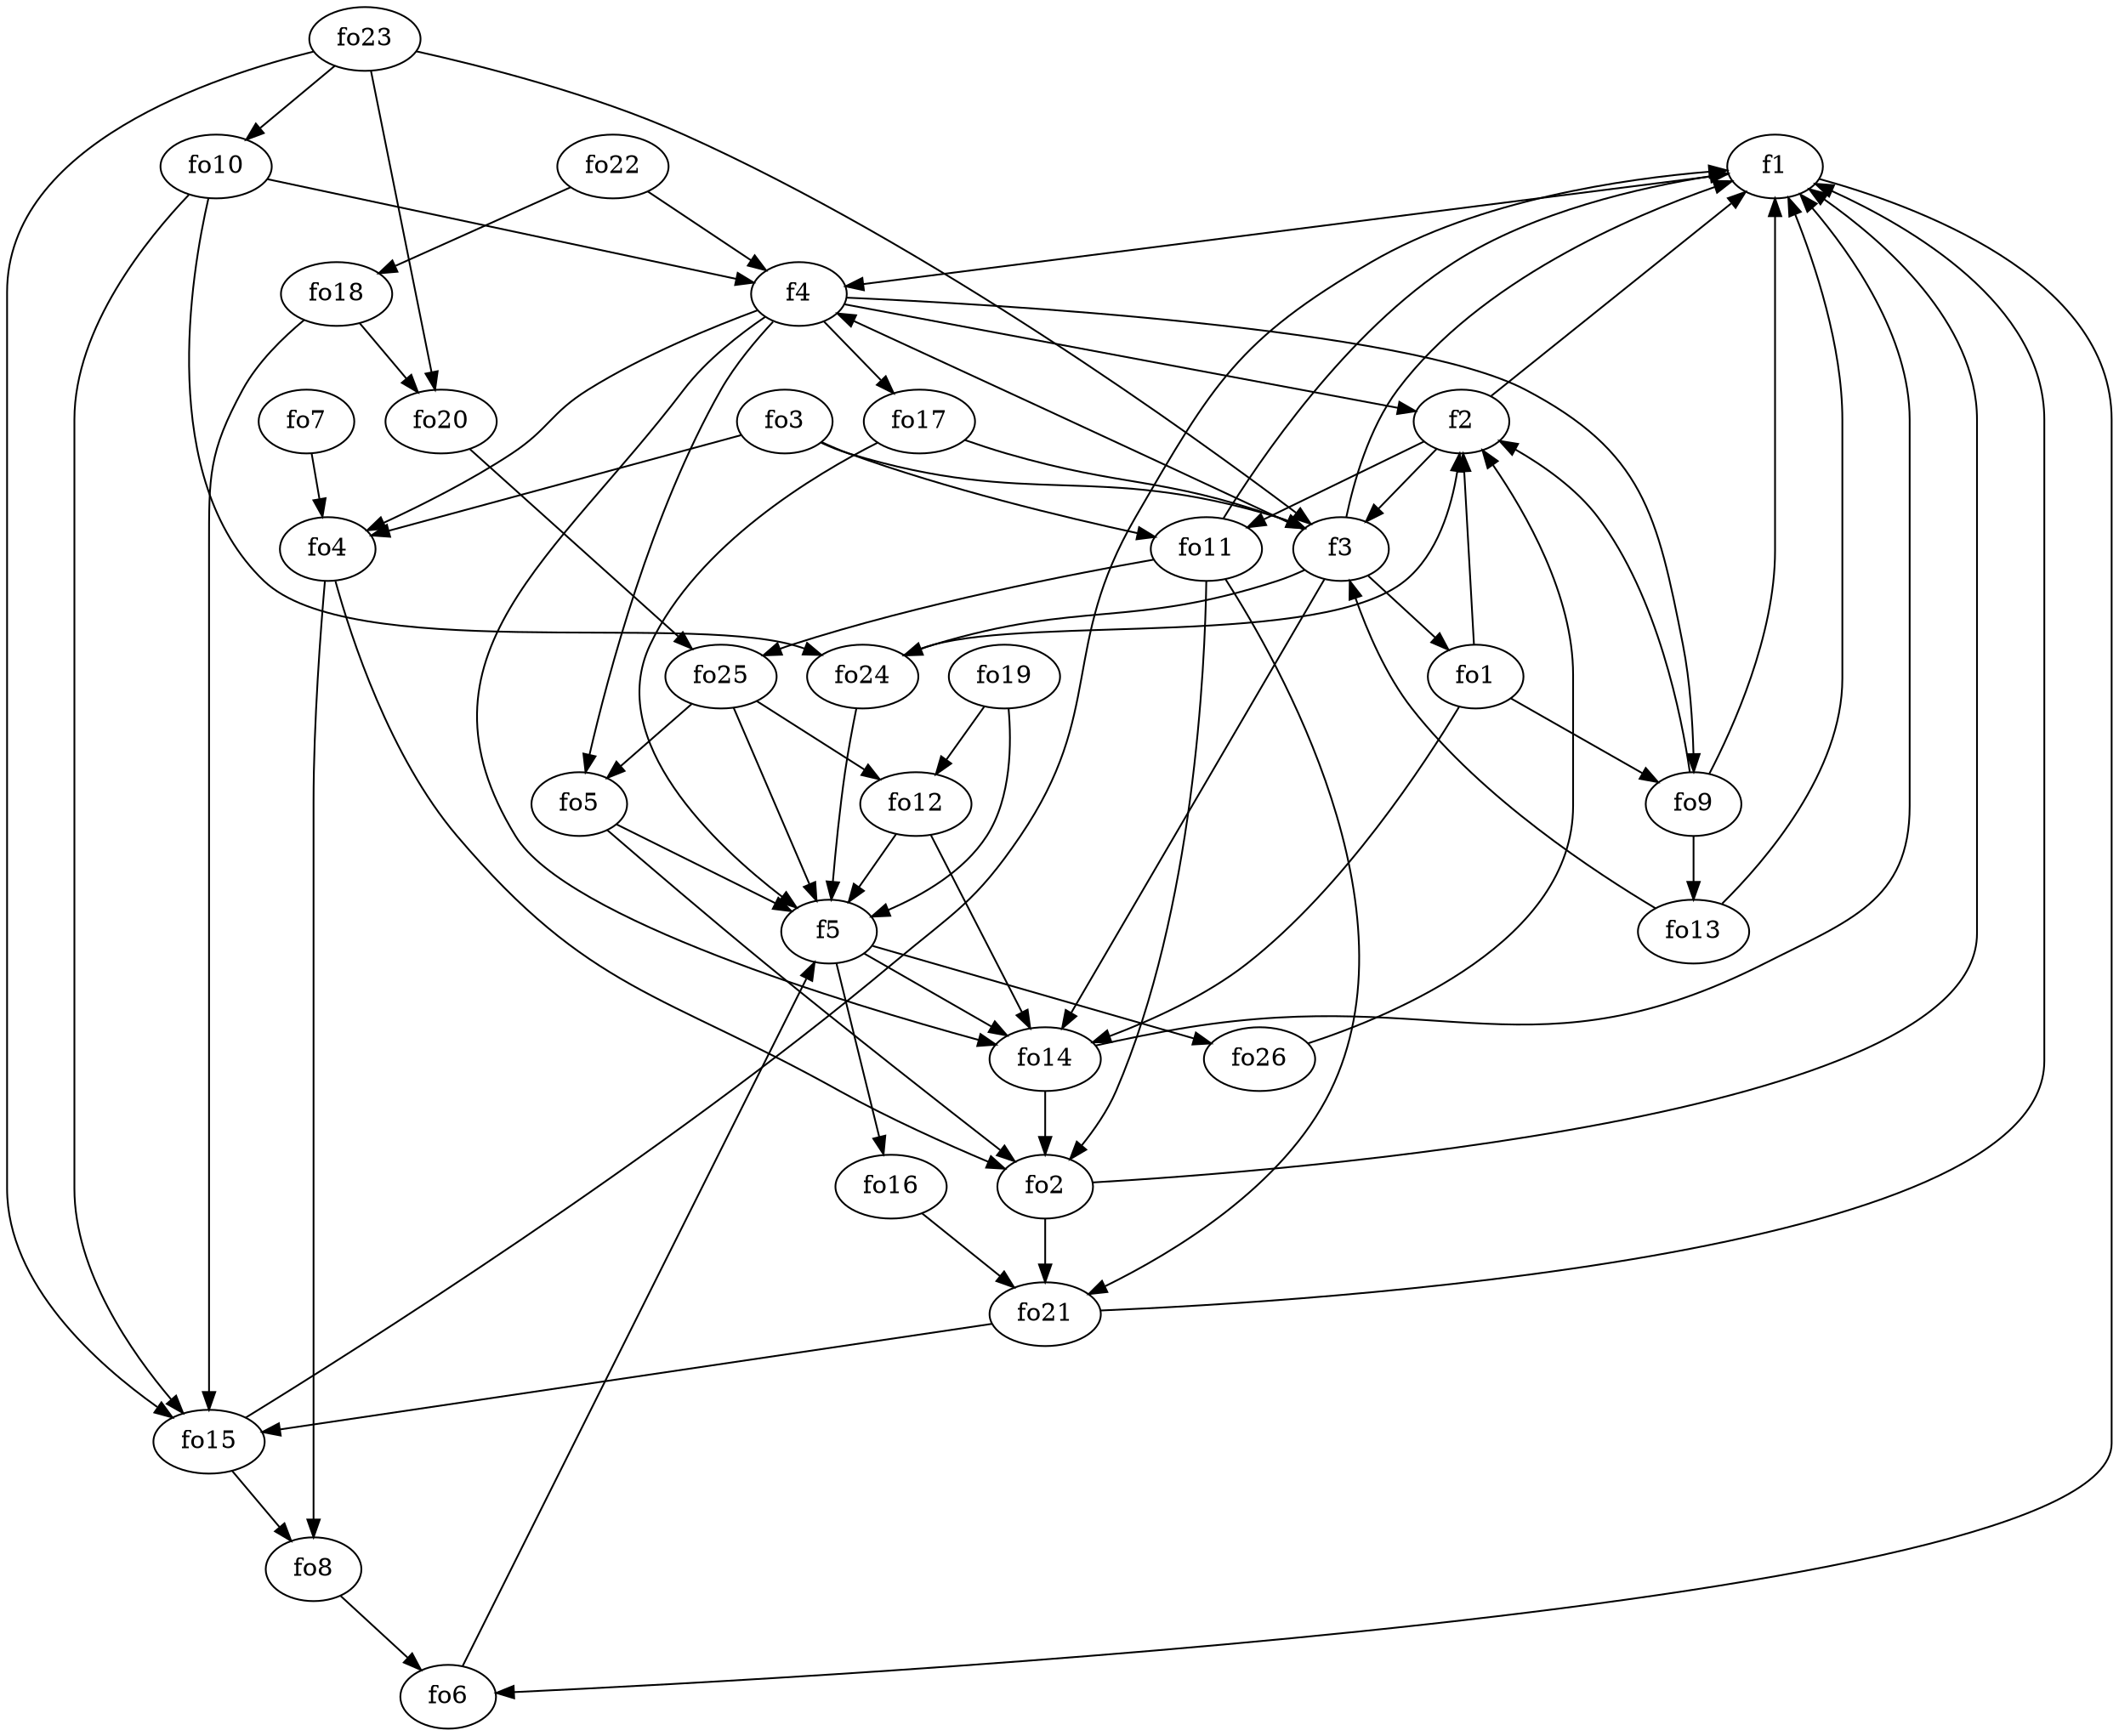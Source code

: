 strict digraph  {
f1;
f2;
f3;
f4;
f5;
fo1;
fo2;
fo3;
fo4;
fo5;
fo6;
fo7;
fo8;
fo9;
fo10;
fo11;
fo12;
fo13;
fo14;
fo15;
fo16;
fo17;
fo18;
fo19;
fo20;
fo21;
fo22;
fo23;
fo24;
fo25;
fo26;
f1 -> f4  [weight=2];
f1 -> fo6  [weight=2];
f2 -> f3  [weight=2];
f2 -> f1  [weight=2];
f2 -> fo11  [weight=2];
f3 -> f1  [weight=2];
f3 -> f4  [weight=2];
f3 -> fo24  [weight=2];
f3 -> fo14  [weight=2];
f3 -> fo1  [weight=2];
f4 -> fo9  [weight=2];
f4 -> fo14  [weight=2];
f4 -> fo17  [weight=2];
f4 -> fo4  [weight=2];
f4 -> fo5  [weight=2];
f4 -> f2  [weight=2];
f5 -> fo14  [weight=2];
f5 -> fo26  [weight=2];
f5 -> fo16  [weight=2];
fo1 -> fo9  [weight=2];
fo1 -> fo14  [weight=2];
fo1 -> f2  [weight=2];
fo2 -> fo21  [weight=2];
fo2 -> f1  [weight=2];
fo3 -> fo11  [weight=2];
fo3 -> f3  [weight=2];
fo3 -> fo4  [weight=2];
fo4 -> fo8  [weight=2];
fo4 -> fo2  [weight=2];
fo5 -> fo2  [weight=2];
fo5 -> f5  [weight=2];
fo6 -> f5  [weight=2];
fo7 -> fo4  [weight=2];
fo8 -> fo6  [weight=2];
fo9 -> fo13  [weight=2];
fo9 -> f1  [weight=2];
fo9 -> f2  [weight=2];
fo10 -> fo24  [weight=2];
fo10 -> f4  [weight=2];
fo10 -> fo15  [weight=2];
fo11 -> fo2  [weight=2];
fo11 -> fo25  [weight=2];
fo11 -> fo21  [weight=2];
fo11 -> f1  [weight=2];
fo12 -> f5  [weight=2];
fo12 -> fo14  [weight=2];
fo13 -> f3  [weight=2];
fo13 -> f1  [weight=2];
fo14 -> fo2  [weight=2];
fo14 -> f1  [weight=2];
fo15 -> f1  [weight=2];
fo15 -> fo8  [weight=2];
fo16 -> fo21  [weight=2];
fo17 -> f5  [weight=2];
fo17 -> f3  [weight=2];
fo18 -> fo15  [weight=2];
fo18 -> fo20  [weight=2];
fo19 -> fo12  [weight=2];
fo19 -> f5  [weight=2];
fo20 -> fo25  [weight=2];
fo21 -> fo15  [weight=2];
fo21 -> f1  [weight=2];
fo22 -> fo18  [weight=2];
fo22 -> f4  [weight=2];
fo23 -> fo20  [weight=2];
fo23 -> fo10  [weight=2];
fo23 -> f3  [weight=2];
fo23 -> fo15  [weight=2];
fo24 -> f2  [weight=2];
fo24 -> f5  [weight=2];
fo25 -> f5  [weight=2];
fo25 -> fo12  [weight=2];
fo25 -> fo5  [weight=2];
fo26 -> f2  [weight=2];
}
